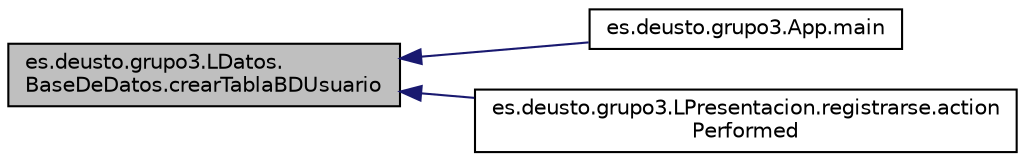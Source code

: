 digraph "es.deusto.grupo3.LDatos.BaseDeDatos.crearTablaBDUsuario"
{
  edge [fontname="Helvetica",fontsize="10",labelfontname="Helvetica",labelfontsize="10"];
  node [fontname="Helvetica",fontsize="10",shape=record];
  rankdir="LR";
  Node21 [label="es.deusto.grupo3.LDatos.\lBaseDeDatos.crearTablaBDUsuario",height=0.2,width=0.4,color="black", fillcolor="grey75", style="filled", fontcolor="black"];
  Node21 -> Node22 [dir="back",color="midnightblue",fontsize="10",style="solid",fontname="Helvetica"];
  Node22 [label="es.deusto.grupo3.App.main",height=0.2,width=0.4,color="black", fillcolor="white", style="filled",URL="$classes_1_1deusto_1_1grupo3_1_1_app.html#adbec42c3421cfb42d453919d6405c261"];
  Node21 -> Node23 [dir="back",color="midnightblue",fontsize="10",style="solid",fontname="Helvetica"];
  Node23 [label="es.deusto.grupo3.LPresentacion.registrarse.action\lPerformed",height=0.2,width=0.4,color="black", fillcolor="white", style="filled",URL="$classes_1_1deusto_1_1grupo3_1_1_l_presentacion_1_1registrarse.html#ad3d713de56aaee1a1d9a473710147241"];
}
